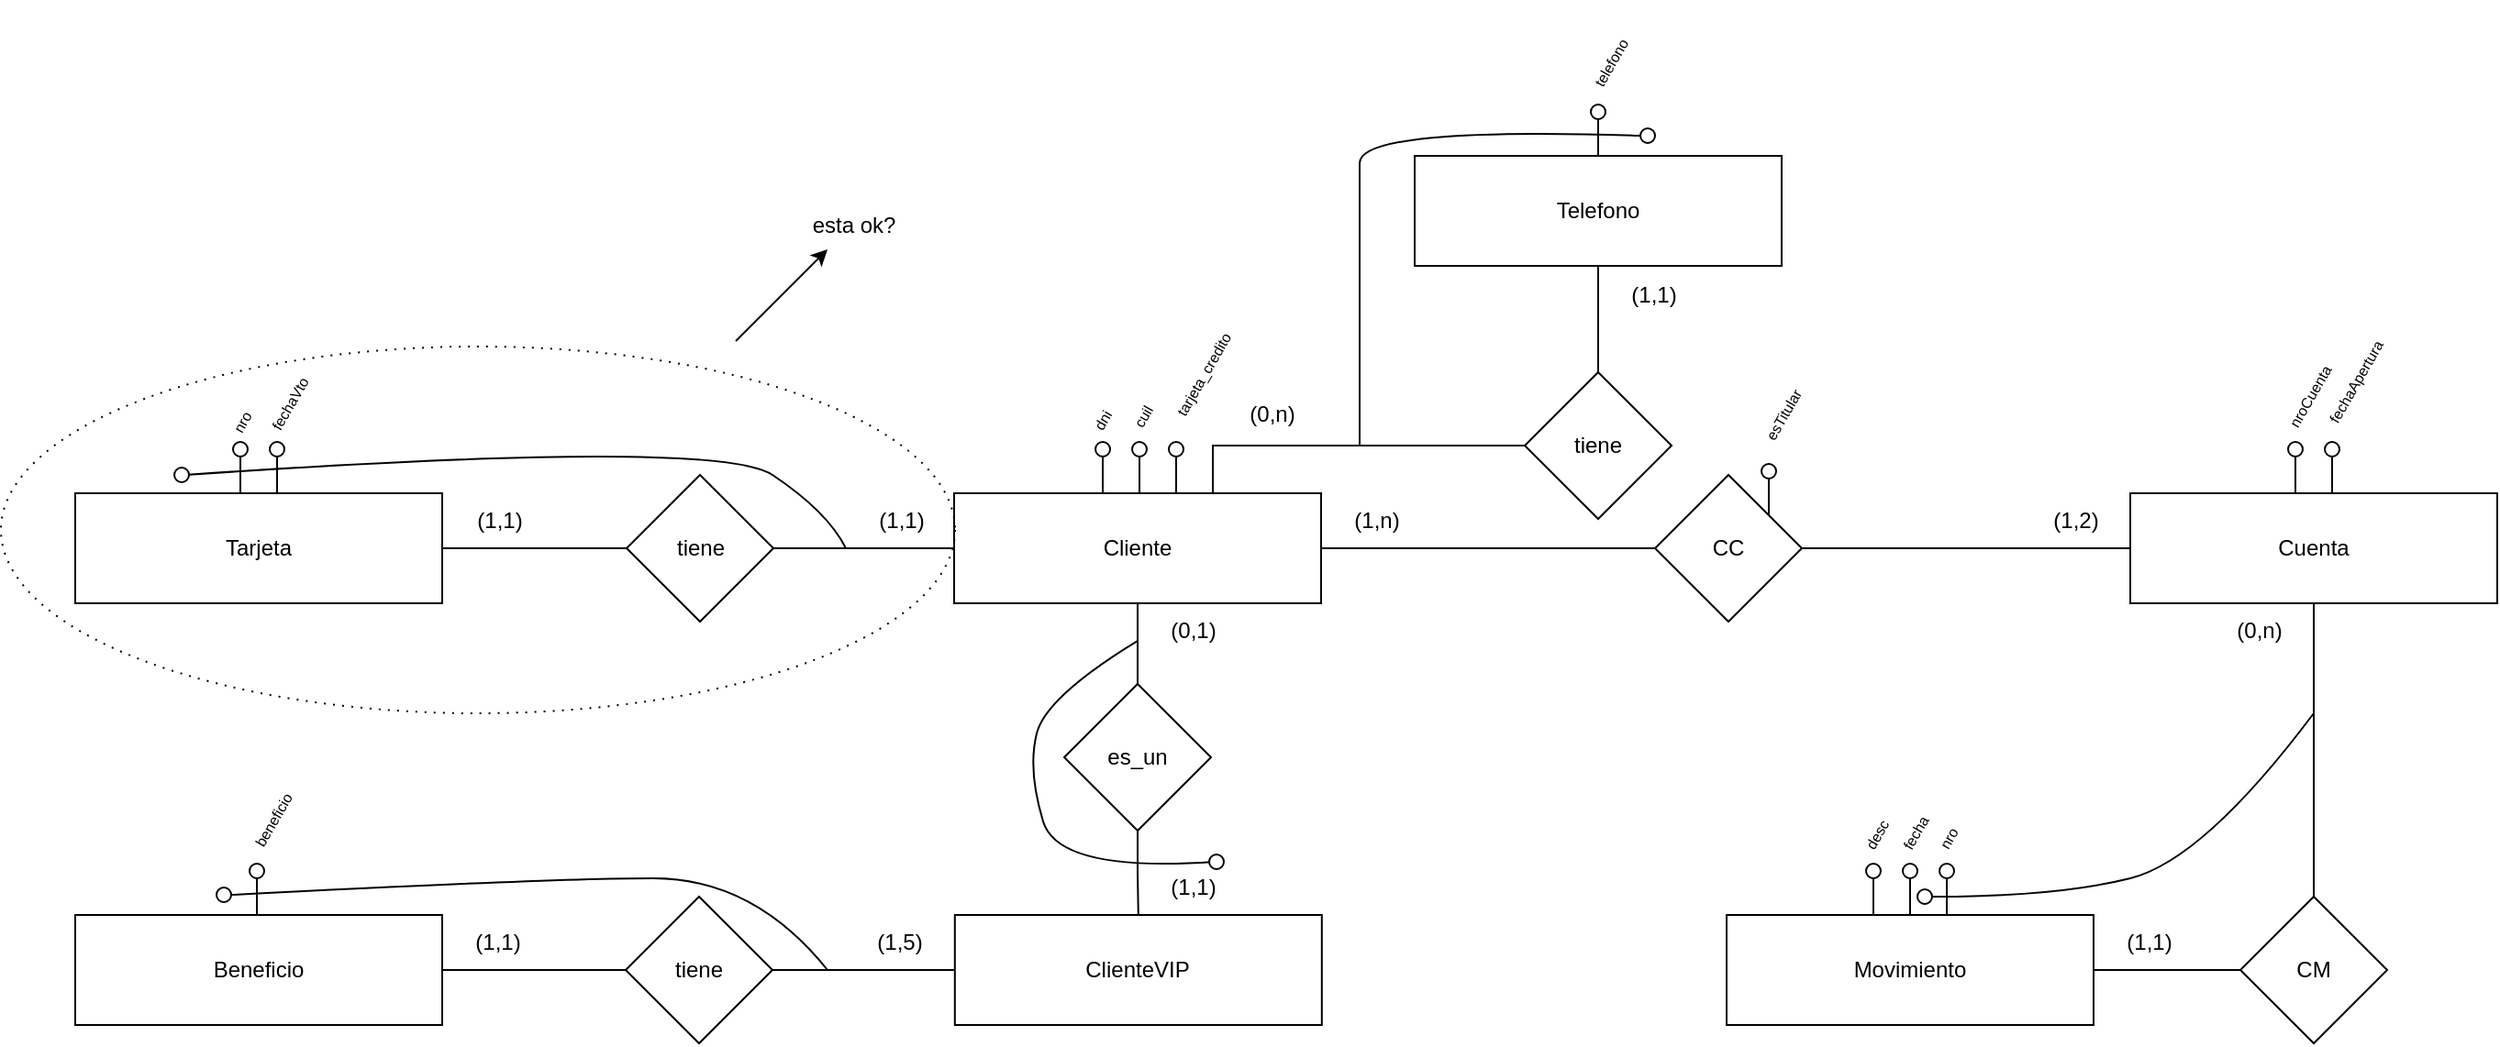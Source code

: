 <mxfile version="26.2.5">
  <diagram name="Page-1" id="rd5WgjaN5qs2F5G4zhtr">
    <mxGraphModel dx="733" dy="963" grid="1" gridSize="10" guides="1" tooltips="1" connect="1" arrows="1" fold="1" page="1" pageScale="1" pageWidth="850" pageHeight="1100" math="0" shadow="0">
      <root>
        <mxCell id="0" />
        <mxCell id="1" parent="0" />
        <mxCell id="i1IyLrbdU4EnLdiSXplg-476" style="edgeStyle=orthogonalEdgeStyle;rounded=0;orthogonalLoop=1;jettySize=auto;html=1;entryX=0;entryY=0.5;entryDx=0;entryDy=0;endArrow=none;startFill=0;exitX=0.705;exitY=0.004;exitDx=0;exitDy=0;exitPerimeter=0;" parent="1" source="i1IyLrbdU4EnLdiSXplg-362" target="i1IyLrbdU4EnLdiSXplg-475" edge="1">
          <mxGeometry relative="1" as="geometry" />
        </mxCell>
        <mxCell id="2QBdlu2DVjJhpSTRe-wy-7" style="edgeStyle=orthogonalEdgeStyle;rounded=0;orthogonalLoop=1;jettySize=auto;html=1;entryX=0;entryY=0.5;entryDx=0;entryDy=0;endArrow=none;startFill=0;" edge="1" parent="1" source="i1IyLrbdU4EnLdiSXplg-362" target="2QBdlu2DVjJhpSTRe-wy-6">
          <mxGeometry relative="1" as="geometry" />
        </mxCell>
        <mxCell id="2QBdlu2DVjJhpSTRe-wy-66" style="edgeStyle=orthogonalEdgeStyle;rounded=0;orthogonalLoop=1;jettySize=auto;html=1;entryX=0.5;entryY=0;entryDx=0;entryDy=0;endArrow=none;startFill=0;" edge="1" parent="1" source="i1IyLrbdU4EnLdiSXplg-362" target="2QBdlu2DVjJhpSTRe-wy-65">
          <mxGeometry relative="1" as="geometry" />
        </mxCell>
        <mxCell id="i1IyLrbdU4EnLdiSXplg-362" value="Cliente" style="rounded=0;whiteSpace=wrap;html=1;" parent="1" vertex="1">
          <mxGeometry x="1619" y="1130.0" width="200" height="60" as="geometry" />
        </mxCell>
        <mxCell id="i1IyLrbdU4EnLdiSXplg-380" value="" style="group;rotation=0;" parent="1" vertex="1" connectable="0">
          <mxGeometry x="1696" y="1102.001" width="8" height="28" as="geometry" />
        </mxCell>
        <mxCell id="i1IyLrbdU4EnLdiSXplg-381" value="" style="ellipse;whiteSpace=wrap;html=1;aspect=fixed;fillColor=light-dark(#FFFFFF,#FFFFFF);rotation=0;" parent="i1IyLrbdU4EnLdiSXplg-380" vertex="1">
          <mxGeometry width="8" height="8" as="geometry" />
        </mxCell>
        <mxCell id="i1IyLrbdU4EnLdiSXplg-382" style="edgeStyle=orthogonalEdgeStyle;rounded=0;orthogonalLoop=1;jettySize=auto;html=1;endArrow=none;startFill=0;" parent="i1IyLrbdU4EnLdiSXplg-380" edge="1">
          <mxGeometry relative="1" as="geometry">
            <mxPoint x="4" y="28" as="targetPoint" />
            <mxPoint x="4" y="8" as="sourcePoint" />
          </mxGeometry>
        </mxCell>
        <mxCell id="i1IyLrbdU4EnLdiSXplg-387" value="&lt;font style=&quot;font-size: 8px;&quot;&gt;dni&lt;/font&gt;" style="text;html=1;align=center;verticalAlign=middle;resizable=0;points=[];autosize=1;strokeColor=none;fillColor=none;rotation=-60;" parent="1" vertex="1">
          <mxGeometry x="1679" y="1075.001" width="40" height="30" as="geometry" />
        </mxCell>
        <mxCell id="i1IyLrbdU4EnLdiSXplg-388" value="" style="group;rotation=0;" parent="1" vertex="1" connectable="0">
          <mxGeometry x="1716" y="1102.001" width="8" height="28" as="geometry" />
        </mxCell>
        <mxCell id="i1IyLrbdU4EnLdiSXplg-389" value="" style="ellipse;whiteSpace=wrap;html=1;aspect=fixed;fillColor=light-dark(#FFFFFF,#FFFFFF);rotation=0;" parent="i1IyLrbdU4EnLdiSXplg-388" vertex="1">
          <mxGeometry width="8" height="8" as="geometry" />
        </mxCell>
        <mxCell id="i1IyLrbdU4EnLdiSXplg-390" style="edgeStyle=orthogonalEdgeStyle;rounded=0;orthogonalLoop=1;jettySize=auto;html=1;endArrow=none;startFill=0;" parent="i1IyLrbdU4EnLdiSXplg-388" edge="1">
          <mxGeometry relative="1" as="geometry">
            <mxPoint x="4" y="28" as="targetPoint" />
            <mxPoint x="4" y="8" as="sourcePoint" />
          </mxGeometry>
        </mxCell>
        <mxCell id="i1IyLrbdU4EnLdiSXplg-457" value="&lt;font style=&quot;font-size: 8px;&quot;&gt;cuil&lt;/font&gt;" style="text;html=1;align=center;verticalAlign=middle;resizable=0;points=[];autosize=1;strokeColor=none;fillColor=none;rotation=-60;" parent="1" vertex="1">
          <mxGeometry x="1701" y="1073.001" width="40" height="30" as="geometry" />
        </mxCell>
        <mxCell id="i1IyLrbdU4EnLdiSXplg-458" value="" style="group;rotation=0;" parent="1" vertex="1" connectable="0">
          <mxGeometry x="1736" y="1102.001" width="8" height="28" as="geometry" />
        </mxCell>
        <mxCell id="i1IyLrbdU4EnLdiSXplg-459" value="" style="ellipse;whiteSpace=wrap;html=1;aspect=fixed;fillColor=light-dark(#FFFFFF,transparent);rotation=0;" parent="i1IyLrbdU4EnLdiSXplg-458" vertex="1">
          <mxGeometry width="8" height="8" as="geometry" />
        </mxCell>
        <mxCell id="i1IyLrbdU4EnLdiSXplg-460" style="edgeStyle=orthogonalEdgeStyle;rounded=0;orthogonalLoop=1;jettySize=auto;html=1;endArrow=none;startFill=0;" parent="i1IyLrbdU4EnLdiSXplg-458" edge="1">
          <mxGeometry relative="1" as="geometry">
            <mxPoint x="4" y="28" as="targetPoint" />
            <mxPoint x="4" y="8" as="sourcePoint" />
          </mxGeometry>
        </mxCell>
        <mxCell id="i1IyLrbdU4EnLdiSXplg-461" value="&lt;font style=&quot;font-size: 8px;&quot;&gt;tarjeta_credito&lt;/font&gt;" style="text;html=1;align=center;verticalAlign=middle;resizable=0;points=[];autosize=1;strokeColor=none;fillColor=none;rotation=-60;" parent="1" vertex="1">
          <mxGeometry x="1704" y="1050.001" width="100" height="30" as="geometry" />
        </mxCell>
        <mxCell id="2QBdlu2DVjJhpSTRe-wy-1" style="edgeStyle=orthogonalEdgeStyle;rounded=0;orthogonalLoop=1;jettySize=auto;html=1;entryX=0.5;entryY=0;entryDx=0;entryDy=0;endArrow=none;startFill=0;" edge="1" parent="1" source="i1IyLrbdU4EnLdiSXplg-474" target="i1IyLrbdU4EnLdiSXplg-475">
          <mxGeometry relative="1" as="geometry" />
        </mxCell>
        <mxCell id="i1IyLrbdU4EnLdiSXplg-474" value="Telefono" style="rounded=0;whiteSpace=wrap;html=1;" parent="1" vertex="1">
          <mxGeometry x="1870" y="946" width="200" height="60" as="geometry" />
        </mxCell>
        <mxCell id="i1IyLrbdU4EnLdiSXplg-475" value="tiene" style="rhombus;whiteSpace=wrap;html=1;" parent="1" vertex="1">
          <mxGeometry x="1930" y="1064" width="80" height="80" as="geometry" />
        </mxCell>
        <mxCell id="i1IyLrbdU4EnLdiSXplg-478" value="(0,n)" style="text;html=1;align=center;verticalAlign=middle;resizable=0;points=[];autosize=1;strokeColor=none;fillColor=none;" parent="1" vertex="1">
          <mxGeometry x="1762" y="1072" width="60" height="30" as="geometry" />
        </mxCell>
        <mxCell id="i1IyLrbdU4EnLdiSXplg-479" value="(1,1)" style="text;html=1;align=center;verticalAlign=middle;resizable=0;points=[];autosize=1;strokeColor=none;fillColor=none;" parent="1" vertex="1">
          <mxGeometry x="1970" y="1007" width="60" height="30" as="geometry" />
        </mxCell>
        <mxCell id="i1IyLrbdU4EnLdiSXplg-480" value="" style="group;rotation=0;" parent="1" vertex="1" connectable="0">
          <mxGeometry x="1966" y="918.001" width="8" height="28" as="geometry" />
        </mxCell>
        <mxCell id="i1IyLrbdU4EnLdiSXplg-481" value="" style="ellipse;whiteSpace=wrap;html=1;aspect=fixed;fillColor=light-dark(#FFFFFF,#FFFFFF);rotation=0;" parent="i1IyLrbdU4EnLdiSXplg-480" vertex="1">
          <mxGeometry width="8" height="8" as="geometry" />
        </mxCell>
        <mxCell id="i1IyLrbdU4EnLdiSXplg-482" style="edgeStyle=orthogonalEdgeStyle;rounded=0;orthogonalLoop=1;jettySize=auto;html=1;endArrow=none;startFill=0;" parent="i1IyLrbdU4EnLdiSXplg-480" edge="1">
          <mxGeometry relative="1" as="geometry">
            <mxPoint x="4" y="28" as="targetPoint" />
            <mxPoint x="4" y="8" as="sourcePoint" />
          </mxGeometry>
        </mxCell>
        <mxCell id="i1IyLrbdU4EnLdiSXplg-483" value="&lt;font style=&quot;font-size: 8px;&quot;&gt;telefono&lt;/font&gt;" style="text;html=1;align=center;verticalAlign=middle;resizable=0;points=[];autosize=1;strokeColor=none;fillColor=none;rotation=-60;" parent="1" vertex="1">
          <mxGeometry x="1946" y="880.001" width="60" height="30" as="geometry" />
        </mxCell>
        <mxCell id="2QBdlu2DVjJhpSTRe-wy-2" value="" style="curved=1;endArrow=none;html=1;rounded=0;startFill=0;" edge="1" parent="1">
          <mxGeometry width="50" height="50" relative="1" as="geometry">
            <mxPoint x="1840" y="1104" as="sourcePoint" />
            <mxPoint x="1993" y="935" as="targetPoint" />
            <Array as="points">
              <mxPoint x="1840" y="1050" />
              <mxPoint x="1840" y="970" />
              <mxPoint x="1840" y="930" />
            </Array>
          </mxGeometry>
        </mxCell>
        <mxCell id="2QBdlu2DVjJhpSTRe-wy-3" value="" style="group;rotation=0;" vertex="1" connectable="0" parent="1">
          <mxGeometry x="1993" y="931.001" width="8" height="28" as="geometry" />
        </mxCell>
        <mxCell id="2QBdlu2DVjJhpSTRe-wy-4" value="" style="ellipse;whiteSpace=wrap;html=1;aspect=fixed;fillColor=light-dark(#FFFFFF,#FFFFFF);rotation=0;" vertex="1" parent="2QBdlu2DVjJhpSTRe-wy-3">
          <mxGeometry width="8" height="8" as="geometry" />
        </mxCell>
        <mxCell id="2QBdlu2DVjJhpSTRe-wy-9" style="edgeStyle=orthogonalEdgeStyle;rounded=0;orthogonalLoop=1;jettySize=auto;html=1;entryX=0;entryY=0.5;entryDx=0;entryDy=0;endArrow=none;startFill=0;" edge="1" parent="1" source="2QBdlu2DVjJhpSTRe-wy-6" target="2QBdlu2DVjJhpSTRe-wy-8">
          <mxGeometry relative="1" as="geometry" />
        </mxCell>
        <mxCell id="2QBdlu2DVjJhpSTRe-wy-6" value="CC" style="rhombus;whiteSpace=wrap;html=1;" vertex="1" parent="1">
          <mxGeometry x="2001" y="1120" width="80" height="80" as="geometry" />
        </mxCell>
        <mxCell id="2QBdlu2DVjJhpSTRe-wy-37" style="edgeStyle=orthogonalEdgeStyle;rounded=0;orthogonalLoop=1;jettySize=auto;html=1;entryX=0.5;entryY=0;entryDx=0;entryDy=0;endArrow=none;startFill=0;" edge="1" parent="1" source="2QBdlu2DVjJhpSTRe-wy-8" target="2QBdlu2DVjJhpSTRe-wy-36">
          <mxGeometry relative="1" as="geometry" />
        </mxCell>
        <mxCell id="2QBdlu2DVjJhpSTRe-wy-8" value="Cuenta" style="rounded=0;whiteSpace=wrap;html=1;" vertex="1" parent="1">
          <mxGeometry x="2260" y="1130.0" width="200" height="60" as="geometry" />
        </mxCell>
        <mxCell id="2QBdlu2DVjJhpSTRe-wy-10" value="" style="group;rotation=0;" vertex="1" connectable="0" parent="1">
          <mxGeometry x="2346" y="1102.001" width="8" height="28" as="geometry" />
        </mxCell>
        <mxCell id="2QBdlu2DVjJhpSTRe-wy-11" value="" style="ellipse;whiteSpace=wrap;html=1;aspect=fixed;fillColor=light-dark(#FFFFFF,#FFFFFF);rotation=0;" vertex="1" parent="2QBdlu2DVjJhpSTRe-wy-10">
          <mxGeometry width="8" height="8" as="geometry" />
        </mxCell>
        <mxCell id="2QBdlu2DVjJhpSTRe-wy-12" style="edgeStyle=orthogonalEdgeStyle;rounded=0;orthogonalLoop=1;jettySize=auto;html=1;endArrow=none;startFill=0;" edge="1" parent="2QBdlu2DVjJhpSTRe-wy-10">
          <mxGeometry relative="1" as="geometry">
            <mxPoint x="4" y="28" as="targetPoint" />
            <mxPoint x="4" y="8" as="sourcePoint" />
          </mxGeometry>
        </mxCell>
        <mxCell id="2QBdlu2DVjJhpSTRe-wy-13" value="&lt;font style=&quot;font-size: 8px;&quot;&gt;nroCuenta&lt;/font&gt;" style="text;html=1;align=center;verticalAlign=middle;resizable=0;points=[];autosize=1;strokeColor=none;fillColor=none;rotation=-60;" vertex="1" parent="1">
          <mxGeometry x="2322" y="1062.001" width="70" height="30" as="geometry" />
        </mxCell>
        <mxCell id="2QBdlu2DVjJhpSTRe-wy-17" value="&lt;font style=&quot;font-size: 8px;&quot;&gt;fechaApertura&lt;/font&gt;" style="text;html=1;align=center;verticalAlign=middle;resizable=0;points=[];autosize=1;strokeColor=none;fillColor=none;rotation=-60;" vertex="1" parent="1">
          <mxGeometry x="2337" y="1054.001" width="90" height="30" as="geometry" />
        </mxCell>
        <mxCell id="2QBdlu2DVjJhpSTRe-wy-18" value="" style="group;rotation=0;" vertex="1" connectable="0" parent="1">
          <mxGeometry x="2366" y="1102.001" width="8" height="28" as="geometry" />
        </mxCell>
        <mxCell id="2QBdlu2DVjJhpSTRe-wy-19" value="" style="ellipse;whiteSpace=wrap;html=1;aspect=fixed;fillColor=light-dark(#FFFFFF,transparent);rotation=0;" vertex="1" parent="2QBdlu2DVjJhpSTRe-wy-18">
          <mxGeometry width="8" height="8" as="geometry" />
        </mxCell>
        <mxCell id="2QBdlu2DVjJhpSTRe-wy-20" style="edgeStyle=orthogonalEdgeStyle;rounded=0;orthogonalLoop=1;jettySize=auto;html=1;endArrow=none;startFill=0;" edge="1" parent="2QBdlu2DVjJhpSTRe-wy-18">
          <mxGeometry relative="1" as="geometry">
            <mxPoint x="4" y="28" as="targetPoint" />
            <mxPoint x="4" y="8" as="sourcePoint" />
          </mxGeometry>
        </mxCell>
        <mxCell id="2QBdlu2DVjJhpSTRe-wy-24" value="(1,n)" style="text;html=1;align=center;verticalAlign=middle;resizable=0;points=[];autosize=1;strokeColor=none;fillColor=none;" vertex="1" parent="1">
          <mxGeometry x="1819" y="1130" width="60" height="30" as="geometry" />
        </mxCell>
        <mxCell id="2QBdlu2DVjJhpSTRe-wy-25" value="(1,2)" style="text;html=1;align=center;verticalAlign=middle;resizable=0;points=[];autosize=1;strokeColor=none;fillColor=none;" vertex="1" parent="1">
          <mxGeometry x="2200" y="1130" width="60" height="30" as="geometry" />
        </mxCell>
        <mxCell id="2QBdlu2DVjJhpSTRe-wy-31" value="&lt;font style=&quot;font-size: 8px;&quot;&gt;esTitular&lt;/font&gt;" style="text;html=1;align=center;verticalAlign=middle;resizable=0;points=[];autosize=1;strokeColor=none;fillColor=none;rotation=-60;" vertex="1" parent="1">
          <mxGeometry x="2035" y="1072.001" width="70" height="30" as="geometry" />
        </mxCell>
        <mxCell id="2QBdlu2DVjJhpSTRe-wy-32" value="" style="group;rotation=0;" vertex="1" connectable="0" parent="1">
          <mxGeometry x="2059" y="1114.001" width="8" height="28" as="geometry" />
        </mxCell>
        <mxCell id="2QBdlu2DVjJhpSTRe-wy-33" value="" style="ellipse;whiteSpace=wrap;html=1;aspect=fixed;fillColor=light-dark(#FFFFFF,transparent);rotation=0;" vertex="1" parent="2QBdlu2DVjJhpSTRe-wy-32">
          <mxGeometry width="8" height="8" as="geometry" />
        </mxCell>
        <mxCell id="2QBdlu2DVjJhpSTRe-wy-34" style="edgeStyle=orthogonalEdgeStyle;rounded=0;orthogonalLoop=1;jettySize=auto;html=1;endArrow=none;startFill=0;" edge="1" parent="2QBdlu2DVjJhpSTRe-wy-32">
          <mxGeometry relative="1" as="geometry">
            <mxPoint x="4" y="28" as="targetPoint" />
            <mxPoint x="4" y="8" as="sourcePoint" />
          </mxGeometry>
        </mxCell>
        <mxCell id="2QBdlu2DVjJhpSTRe-wy-35" value="Movimiento" style="rounded=0;whiteSpace=wrap;html=1;" vertex="1" parent="1">
          <mxGeometry x="2040" y="1360.0" width="200" height="60" as="geometry" />
        </mxCell>
        <mxCell id="2QBdlu2DVjJhpSTRe-wy-38" style="edgeStyle=orthogonalEdgeStyle;rounded=0;orthogonalLoop=1;jettySize=auto;html=1;entryX=1;entryY=0.5;entryDx=0;entryDy=0;endArrow=none;startFill=0;" edge="1" parent="1" source="2QBdlu2DVjJhpSTRe-wy-36" target="2QBdlu2DVjJhpSTRe-wy-35">
          <mxGeometry relative="1" as="geometry" />
        </mxCell>
        <mxCell id="2QBdlu2DVjJhpSTRe-wy-36" value="CM" style="rhombus;whiteSpace=wrap;html=1;" vertex="1" parent="1">
          <mxGeometry x="2320" y="1350" width="80" height="80" as="geometry" />
        </mxCell>
        <mxCell id="2QBdlu2DVjJhpSTRe-wy-39" value="(0,n)" style="text;html=1;align=center;verticalAlign=middle;resizable=0;points=[];autosize=1;strokeColor=none;fillColor=none;" vertex="1" parent="1">
          <mxGeometry x="2300" y="1190" width="60" height="30" as="geometry" />
        </mxCell>
        <mxCell id="2QBdlu2DVjJhpSTRe-wy-40" value="(1,1)" style="text;html=1;align=center;verticalAlign=middle;resizable=0;points=[];autosize=1;strokeColor=none;fillColor=none;" vertex="1" parent="1">
          <mxGeometry x="2240" y="1360" width="60" height="30" as="geometry" />
        </mxCell>
        <mxCell id="2QBdlu2DVjJhpSTRe-wy-49" value="" style="group;rotation=0;" vertex="1" connectable="0" parent="1">
          <mxGeometry x="2116" y="1332.001" width="8" height="28" as="geometry" />
        </mxCell>
        <mxCell id="2QBdlu2DVjJhpSTRe-wy-50" value="" style="ellipse;whiteSpace=wrap;html=1;aspect=fixed;fillColor=light-dark(#FFFFFF,transparent);rotation=0;" vertex="1" parent="2QBdlu2DVjJhpSTRe-wy-49">
          <mxGeometry width="8" height="8" as="geometry" />
        </mxCell>
        <mxCell id="2QBdlu2DVjJhpSTRe-wy-51" style="edgeStyle=orthogonalEdgeStyle;rounded=0;orthogonalLoop=1;jettySize=auto;html=1;endArrow=none;startFill=0;" edge="1" parent="2QBdlu2DVjJhpSTRe-wy-49">
          <mxGeometry relative="1" as="geometry">
            <mxPoint x="4" y="28" as="targetPoint" />
            <mxPoint x="4" y="8" as="sourcePoint" />
          </mxGeometry>
        </mxCell>
        <mxCell id="2QBdlu2DVjJhpSTRe-wy-52" value="&lt;font style=&quot;font-size: 8px;&quot;&gt;desc&lt;/font&gt;" style="text;html=1;align=center;verticalAlign=middle;resizable=0;points=[];autosize=1;strokeColor=none;fillColor=none;rotation=-60;" vertex="1" parent="1">
          <mxGeometry x="2101" y="1301.001" width="40" height="30" as="geometry" />
        </mxCell>
        <mxCell id="2QBdlu2DVjJhpSTRe-wy-54" value="" style="group;rotation=0;" vertex="1" connectable="0" parent="1">
          <mxGeometry x="2136" y="1332.001" width="8" height="28" as="geometry" />
        </mxCell>
        <mxCell id="2QBdlu2DVjJhpSTRe-wy-55" value="" style="ellipse;whiteSpace=wrap;html=1;aspect=fixed;fillColor=light-dark(#FFFFFF,transparent);rotation=0;" vertex="1" parent="2QBdlu2DVjJhpSTRe-wy-54">
          <mxGeometry width="8" height="8" as="geometry" />
        </mxCell>
        <mxCell id="2QBdlu2DVjJhpSTRe-wy-56" style="edgeStyle=orthogonalEdgeStyle;rounded=0;orthogonalLoop=1;jettySize=auto;html=1;endArrow=none;startFill=0;" edge="1" parent="2QBdlu2DVjJhpSTRe-wy-54">
          <mxGeometry relative="1" as="geometry">
            <mxPoint x="4" y="28" as="targetPoint" />
            <mxPoint x="4" y="8" as="sourcePoint" />
          </mxGeometry>
        </mxCell>
        <mxCell id="2QBdlu2DVjJhpSTRe-wy-57" value="&lt;font style=&quot;font-size: 8px;&quot;&gt;fecha&lt;/font&gt;" style="text;html=1;align=center;verticalAlign=middle;resizable=0;points=[];autosize=1;strokeColor=none;fillColor=none;rotation=-60;" vertex="1" parent="1">
          <mxGeometry x="2117" y="1300.001" width="50" height="30" as="geometry" />
        </mxCell>
        <mxCell id="2QBdlu2DVjJhpSTRe-wy-58" value="" style="group;rotation=0;" vertex="1" connectable="0" parent="1">
          <mxGeometry x="2156" y="1332.001" width="8" height="28" as="geometry" />
        </mxCell>
        <mxCell id="2QBdlu2DVjJhpSTRe-wy-59" value="" style="ellipse;whiteSpace=wrap;html=1;aspect=fixed;fillColor=light-dark(#FFFFFF,transparent);rotation=0;" vertex="1" parent="2QBdlu2DVjJhpSTRe-wy-58">
          <mxGeometry width="8" height="8" as="geometry" />
        </mxCell>
        <mxCell id="2QBdlu2DVjJhpSTRe-wy-60" style="edgeStyle=orthogonalEdgeStyle;rounded=0;orthogonalLoop=1;jettySize=auto;html=1;endArrow=none;startFill=0;" edge="1" parent="2QBdlu2DVjJhpSTRe-wy-58">
          <mxGeometry relative="1" as="geometry">
            <mxPoint x="4" y="28" as="targetPoint" />
            <mxPoint x="4" y="8" as="sourcePoint" />
          </mxGeometry>
        </mxCell>
        <mxCell id="2QBdlu2DVjJhpSTRe-wy-61" value="&lt;font style=&quot;font-size: 8px;&quot;&gt;nro&lt;/font&gt;" style="text;html=1;align=center;verticalAlign=middle;resizable=0;points=[];autosize=1;strokeColor=none;fillColor=none;rotation=-60;" vertex="1" parent="1">
          <mxGeometry x="2140" y="1303.001" width="40" height="30" as="geometry" />
        </mxCell>
        <mxCell id="2QBdlu2DVjJhpSTRe-wy-62" value="" style="curved=1;endArrow=none;html=1;rounded=0;startFill=0;entryX=1;entryY=0.5;entryDx=0;entryDy=0;" edge="1" parent="1" target="2QBdlu2DVjJhpSTRe-wy-63">
          <mxGeometry width="50" height="50" relative="1" as="geometry">
            <mxPoint x="2360" y="1250" as="sourcePoint" />
            <mxPoint x="2160" y="1340" as="targetPoint" />
            <Array as="points">
              <mxPoint x="2300" y="1330" />
              <mxPoint x="2220" y="1350" />
            </Array>
          </mxGeometry>
        </mxCell>
        <mxCell id="2QBdlu2DVjJhpSTRe-wy-63" value="" style="ellipse;whiteSpace=wrap;html=1;aspect=fixed;fillColor=light-dark(#FFFFFF,#FFFFFF);rotation=0;" vertex="1" parent="1">
          <mxGeometry x="2144" y="1346.001" width="8" height="8" as="geometry" />
        </mxCell>
        <mxCell id="2QBdlu2DVjJhpSTRe-wy-64" value="ClienteVIP" style="rounded=0;whiteSpace=wrap;html=1;" vertex="1" parent="1">
          <mxGeometry x="1619.4" y="1360.0" width="200" height="60" as="geometry" />
        </mxCell>
        <mxCell id="2QBdlu2DVjJhpSTRe-wy-67" style="edgeStyle=orthogonalEdgeStyle;rounded=0;orthogonalLoop=1;jettySize=auto;html=1;entryX=0.5;entryY=0;entryDx=0;entryDy=0;exitX=0.5;exitY=1;exitDx=0;exitDy=0;endArrow=none;startFill=0;" edge="1" parent="1" source="2QBdlu2DVjJhpSTRe-wy-65" target="2QBdlu2DVjJhpSTRe-wy-64">
          <mxGeometry relative="1" as="geometry">
            <mxPoint x="1709" y="1320.0" as="sourcePoint" />
          </mxGeometry>
        </mxCell>
        <mxCell id="2QBdlu2DVjJhpSTRe-wy-65" value="es_un" style="rhombus;whiteSpace=wrap;html=1;" vertex="1" parent="1">
          <mxGeometry x="1679" y="1234" width="80" height="80" as="geometry" />
        </mxCell>
        <mxCell id="2QBdlu2DVjJhpSTRe-wy-68" value="(0,1)" style="text;html=1;align=center;verticalAlign=middle;resizable=0;points=[];autosize=1;strokeColor=none;fillColor=none;" vertex="1" parent="1">
          <mxGeometry x="1719" y="1190" width="60" height="30" as="geometry" />
        </mxCell>
        <mxCell id="2QBdlu2DVjJhpSTRe-wy-69" value="(1,1)" style="text;html=1;align=center;verticalAlign=middle;resizable=0;points=[];autosize=1;strokeColor=none;fillColor=none;" vertex="1" parent="1">
          <mxGeometry x="1719" y="1330" width="60" height="30" as="geometry" />
        </mxCell>
        <mxCell id="2QBdlu2DVjJhpSTRe-wy-71" value="" style="curved=1;endArrow=none;html=1;rounded=0;entryX=0.709;entryY=-0.002;entryDx=0;entryDy=0;entryPerimeter=0;exitX=0.022;exitY=0.644;exitDx=0;exitDy=0;exitPerimeter=0;startFill=0;" edge="1" parent="1">
          <mxGeometry width="50" height="50" relative="1" as="geometry">
            <mxPoint x="1719.32" y="1210.32" as="sourcePoint" />
            <mxPoint x="1760.54" y="1330.94" as="targetPoint" />
            <Array as="points">
              <mxPoint x="1669" y="1241" />
              <mxPoint x="1659" y="1281" />
              <mxPoint x="1676" y="1337" />
            </Array>
          </mxGeometry>
        </mxCell>
        <mxCell id="2QBdlu2DVjJhpSTRe-wy-73" value="" style="ellipse;whiteSpace=wrap;html=1;aspect=fixed;fillColor=light-dark(#FFFFFF,#FFFFFF);rotation=0;" vertex="1" parent="1">
          <mxGeometry x="1758" y="1327.001" width="8" height="8" as="geometry" />
        </mxCell>
        <mxCell id="2QBdlu2DVjJhpSTRe-wy-75" value="Beneficio" style="rounded=0;whiteSpace=wrap;html=1;" vertex="1" parent="1">
          <mxGeometry x="1140" y="1360.0" width="200" height="60" as="geometry" />
        </mxCell>
        <mxCell id="2QBdlu2DVjJhpSTRe-wy-77" style="edgeStyle=orthogonalEdgeStyle;rounded=0;orthogonalLoop=1;jettySize=auto;html=1;entryX=0;entryY=0.5;entryDx=0;entryDy=0;endArrow=none;startFill=0;" edge="1" parent="1" source="2QBdlu2DVjJhpSTRe-wy-76" target="2QBdlu2DVjJhpSTRe-wy-64">
          <mxGeometry relative="1" as="geometry" />
        </mxCell>
        <mxCell id="2QBdlu2DVjJhpSTRe-wy-78" style="edgeStyle=orthogonalEdgeStyle;rounded=0;orthogonalLoop=1;jettySize=auto;html=1;entryX=1;entryY=0.5;entryDx=0;entryDy=0;endArrow=none;startFill=0;" edge="1" parent="1" source="2QBdlu2DVjJhpSTRe-wy-76" target="2QBdlu2DVjJhpSTRe-wy-75">
          <mxGeometry relative="1" as="geometry" />
        </mxCell>
        <mxCell id="2QBdlu2DVjJhpSTRe-wy-76" value="tiene" style="rhombus;whiteSpace=wrap;html=1;" vertex="1" parent="1">
          <mxGeometry x="1440" y="1350" width="80" height="80" as="geometry" />
        </mxCell>
        <mxCell id="2QBdlu2DVjJhpSTRe-wy-79" value="(1,1)" style="text;html=1;align=center;verticalAlign=middle;resizable=0;points=[];autosize=1;strokeColor=none;fillColor=none;" vertex="1" parent="1">
          <mxGeometry x="1340" y="1360" width="60" height="30" as="geometry" />
        </mxCell>
        <mxCell id="2QBdlu2DVjJhpSTRe-wy-80" value="(1,5)" style="text;html=1;align=center;verticalAlign=middle;resizable=0;points=[];autosize=1;strokeColor=none;fillColor=none;" vertex="1" parent="1">
          <mxGeometry x="1559" y="1360" width="60" height="30" as="geometry" />
        </mxCell>
        <mxCell id="2QBdlu2DVjJhpSTRe-wy-81" value="" style="curved=1;endArrow=none;html=1;rounded=0;startFill=0;entryX=1;entryY=0.5;entryDx=0;entryDy=0;" edge="1" parent="1" target="2QBdlu2DVjJhpSTRe-wy-82">
          <mxGeometry width="50" height="50" relative="1" as="geometry">
            <mxPoint x="1550" y="1390" as="sourcePoint" />
            <mxPoint x="1400" y="1420" as="targetPoint" />
            <Array as="points">
              <mxPoint x="1510" y="1340" />
              <mxPoint x="1400" y="1340" />
            </Array>
          </mxGeometry>
        </mxCell>
        <mxCell id="2QBdlu2DVjJhpSTRe-wy-82" value="" style="ellipse;whiteSpace=wrap;html=1;aspect=fixed;fillColor=light-dark(#FFFFFF,#FFFFFF);rotation=0;" vertex="1" parent="1">
          <mxGeometry x="1217" y="1345.001" width="8" height="8" as="geometry" />
        </mxCell>
        <mxCell id="2QBdlu2DVjJhpSTRe-wy-83" value="" style="group;rotation=0;" vertex="1" connectable="0" parent="1">
          <mxGeometry x="1235" y="1332.001" width="8" height="28" as="geometry" />
        </mxCell>
        <mxCell id="2QBdlu2DVjJhpSTRe-wy-84" value="" style="ellipse;whiteSpace=wrap;html=1;aspect=fixed;fillColor=light-dark(#FFFFFF,#FFFFFF);rotation=0;" vertex="1" parent="2QBdlu2DVjJhpSTRe-wy-83">
          <mxGeometry width="8" height="8" as="geometry" />
        </mxCell>
        <mxCell id="2QBdlu2DVjJhpSTRe-wy-85" style="edgeStyle=orthogonalEdgeStyle;rounded=0;orthogonalLoop=1;jettySize=auto;html=1;endArrow=none;startFill=0;" edge="1" parent="2QBdlu2DVjJhpSTRe-wy-83">
          <mxGeometry relative="1" as="geometry">
            <mxPoint x="4" y="28" as="targetPoint" />
            <mxPoint x="4" y="8" as="sourcePoint" />
          </mxGeometry>
        </mxCell>
        <mxCell id="2QBdlu2DVjJhpSTRe-wy-86" value="&lt;font style=&quot;font-size: 8px;&quot;&gt;beneficio&lt;/font&gt;" style="text;html=1;align=center;verticalAlign=middle;resizable=0;points=[];autosize=1;strokeColor=none;fillColor=none;rotation=-60;" vertex="1" parent="1">
          <mxGeometry x="1212" y="1293.001" width="70" height="30" as="geometry" />
        </mxCell>
        <mxCell id="2QBdlu2DVjJhpSTRe-wy-97" value="Tarjeta" style="rounded=0;whiteSpace=wrap;html=1;" vertex="1" parent="1">
          <mxGeometry x="1140" y="1130.0" width="200" height="60" as="geometry" />
        </mxCell>
        <mxCell id="2QBdlu2DVjJhpSTRe-wy-98" style="edgeStyle=orthogonalEdgeStyle;rounded=0;orthogonalLoop=1;jettySize=auto;html=1;entryX=0;entryY=0.5;entryDx=0;entryDy=0;endArrow=none;startFill=0;" edge="1" parent="1" source="2QBdlu2DVjJhpSTRe-wy-100">
          <mxGeometry relative="1" as="geometry">
            <mxPoint x="1619.5" y="1160" as="targetPoint" />
          </mxGeometry>
        </mxCell>
        <mxCell id="2QBdlu2DVjJhpSTRe-wy-99" style="edgeStyle=orthogonalEdgeStyle;rounded=0;orthogonalLoop=1;jettySize=auto;html=1;entryX=1;entryY=0.5;entryDx=0;entryDy=0;endArrow=none;startFill=0;" edge="1" parent="1" source="2QBdlu2DVjJhpSTRe-wy-100">
          <mxGeometry relative="1" as="geometry">
            <mxPoint x="1340.5" y="1160" as="targetPoint" />
          </mxGeometry>
        </mxCell>
        <mxCell id="2QBdlu2DVjJhpSTRe-wy-100" value="tiene" style="rhombus;whiteSpace=wrap;html=1;" vertex="1" parent="1">
          <mxGeometry x="1440.5" y="1120" width="80" height="80" as="geometry" />
        </mxCell>
        <mxCell id="2QBdlu2DVjJhpSTRe-wy-101" value="(1,1)" style="text;html=1;align=center;verticalAlign=middle;resizable=0;points=[];autosize=1;strokeColor=none;fillColor=none;" vertex="1" parent="1">
          <mxGeometry x="1340.5" y="1130" width="60" height="30" as="geometry" />
        </mxCell>
        <mxCell id="2QBdlu2DVjJhpSTRe-wy-102" value="(1,1)" style="text;html=1;align=center;verticalAlign=middle;resizable=0;points=[];autosize=1;strokeColor=none;fillColor=none;" vertex="1" parent="1">
          <mxGeometry x="1559.5" y="1130" width="60" height="30" as="geometry" />
        </mxCell>
        <mxCell id="2QBdlu2DVjJhpSTRe-wy-106" value="" style="group;rotation=0;" vertex="1" connectable="0" parent="1">
          <mxGeometry x="1246" y="1102.001" width="8" height="28" as="geometry" />
        </mxCell>
        <mxCell id="2QBdlu2DVjJhpSTRe-wy-107" value="" style="ellipse;whiteSpace=wrap;html=1;aspect=fixed;fillColor=light-dark(#FFFFFF,transparent);rotation=0;" vertex="1" parent="2QBdlu2DVjJhpSTRe-wy-106">
          <mxGeometry width="8" height="8" as="geometry" />
        </mxCell>
        <mxCell id="2QBdlu2DVjJhpSTRe-wy-108" style="edgeStyle=orthogonalEdgeStyle;rounded=0;orthogonalLoop=1;jettySize=auto;html=1;endArrow=none;startFill=0;" edge="1" parent="2QBdlu2DVjJhpSTRe-wy-106">
          <mxGeometry relative="1" as="geometry">
            <mxPoint x="4" y="28" as="targetPoint" />
            <mxPoint x="4" y="8" as="sourcePoint" />
          </mxGeometry>
        </mxCell>
        <mxCell id="2QBdlu2DVjJhpSTRe-wy-109" value="" style="group;rotation=0;" vertex="1" connectable="0" parent="1">
          <mxGeometry x="1226" y="1102.001" width="8" height="28" as="geometry" />
        </mxCell>
        <mxCell id="2QBdlu2DVjJhpSTRe-wy-110" value="" style="ellipse;whiteSpace=wrap;html=1;aspect=fixed;fillColor=light-dark(#FFFFFF,#FFFFFF);rotation=0;" vertex="1" parent="2QBdlu2DVjJhpSTRe-wy-109">
          <mxGeometry width="8" height="8" as="geometry" />
        </mxCell>
        <mxCell id="2QBdlu2DVjJhpSTRe-wy-111" style="edgeStyle=orthogonalEdgeStyle;rounded=0;orthogonalLoop=1;jettySize=auto;html=1;endArrow=none;startFill=0;" edge="1" parent="2QBdlu2DVjJhpSTRe-wy-109">
          <mxGeometry relative="1" as="geometry">
            <mxPoint x="4" y="28" as="targetPoint" />
            <mxPoint x="4" y="8" as="sourcePoint" />
          </mxGeometry>
        </mxCell>
        <mxCell id="2QBdlu2DVjJhpSTRe-wy-112" value="&lt;font style=&quot;font-size: 8px;&quot;&gt;nro&lt;/font&gt;" style="text;html=1;align=center;verticalAlign=middle;resizable=0;points=[];autosize=1;strokeColor=none;fillColor=none;rotation=-60;" vertex="1" parent="1">
          <mxGeometry x="1210" y="1076.001" width="40" height="30" as="geometry" />
        </mxCell>
        <mxCell id="2QBdlu2DVjJhpSTRe-wy-113" value="&lt;font style=&quot;font-size: 8px;&quot;&gt;fechaVto&lt;/font&gt;" style="text;html=1;align=center;verticalAlign=middle;resizable=0;points=[];autosize=1;strokeColor=none;fillColor=none;rotation=-60;" vertex="1" parent="1">
          <mxGeometry x="1226" y="1066.001" width="60" height="30" as="geometry" />
        </mxCell>
        <mxCell id="2QBdlu2DVjJhpSTRe-wy-114" value="" style="curved=1;endArrow=none;html=1;rounded=0;startFill=0;" edge="1" parent="1">
          <mxGeometry width="50" height="50" relative="1" as="geometry">
            <mxPoint x="1560" y="1160" as="sourcePoint" />
            <mxPoint x="1200" y="1120" as="targetPoint" />
            <Array as="points">
              <mxPoint x="1550" y="1140" />
              <mxPoint x="1490" y="1100" />
            </Array>
          </mxGeometry>
        </mxCell>
        <mxCell id="2QBdlu2DVjJhpSTRe-wy-116" value="" style="group;rotation=0;" vertex="1" connectable="0" parent="1">
          <mxGeometry x="1190" y="1100.001" width="8" height="28" as="geometry" />
        </mxCell>
        <mxCell id="2QBdlu2DVjJhpSTRe-wy-117" value="" style="ellipse;whiteSpace=wrap;html=1;aspect=fixed;fillColor=light-dark(#FFFFFF,#FFFFFF);rotation=0;" vertex="1" parent="2QBdlu2DVjJhpSTRe-wy-116">
          <mxGeometry x="4" y="16" width="8" height="8" as="geometry" />
        </mxCell>
        <mxCell id="2QBdlu2DVjJhpSTRe-wy-119" value="" style="ellipse;whiteSpace=wrap;html=1;fillColor=none;dashed=1;dashPattern=1 4;" vertex="1" parent="1">
          <mxGeometry x="1099.5" y="1050" width="520" height="200" as="geometry" />
        </mxCell>
        <mxCell id="2QBdlu2DVjJhpSTRe-wy-120" value="" style="endArrow=classic;html=1;rounded=0;" edge="1" parent="1">
          <mxGeometry width="50" height="50" relative="1" as="geometry">
            <mxPoint x="1500" y="1047" as="sourcePoint" />
            <mxPoint x="1550" y="997" as="targetPoint" />
          </mxGeometry>
        </mxCell>
        <mxCell id="2QBdlu2DVjJhpSTRe-wy-122" value="esta ok?" style="text;html=1;align=center;verticalAlign=middle;resizable=0;points=[];autosize=1;strokeColor=none;fillColor=none;" vertex="1" parent="1">
          <mxGeometry x="1524" y="969" width="80" height="30" as="geometry" />
        </mxCell>
      </root>
    </mxGraphModel>
  </diagram>
</mxfile>
